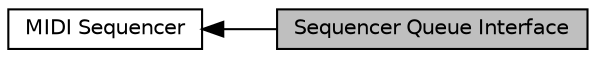 digraph "Sequencer Queue Interface"
{
  edge [fontname="Helvetica",fontsize="10",labelfontname="Helvetica",labelfontsize="10"];
  node [fontname="Helvetica",fontsize="10",shape=record];
  rankdir=LR;
  Node1 [label="MIDI Sequencer",height=0.2,width=0.4,color="black", fillcolor="white", style="filled",URL="$group___sequencer.html"];
  Node0 [label="Sequencer Queue Interface",height=0.2,width=0.4,color="black", fillcolor="grey75", style="filled", fontcolor="black"];
  Node1->Node0 [shape=plaintext, dir="back", style="solid"];
}
